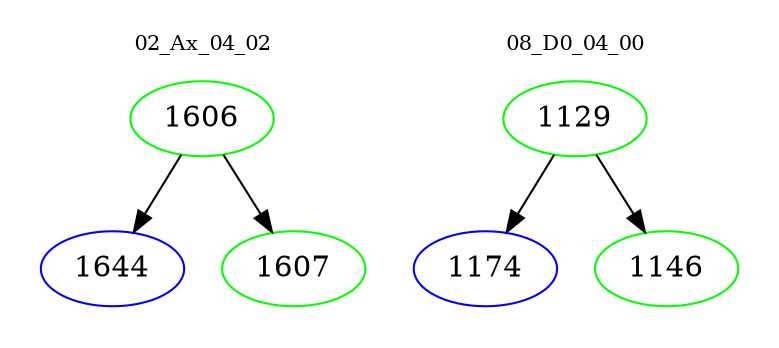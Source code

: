 digraph{
subgraph cluster_0 {
color = white
label = "02_Ax_04_02";
fontsize=10;
T0_1606 [label="1606", color="green"]
T0_1606 -> T0_1644 [color="black"]
T0_1644 [label="1644", color="blue"]
T0_1606 -> T0_1607 [color="black"]
T0_1607 [label="1607", color="green"]
}
subgraph cluster_1 {
color = white
label = "08_D0_04_00";
fontsize=10;
T1_1129 [label="1129", color="green"]
T1_1129 -> T1_1174 [color="black"]
T1_1174 [label="1174", color="blue"]
T1_1129 -> T1_1146 [color="black"]
T1_1146 [label="1146", color="green"]
}
}
